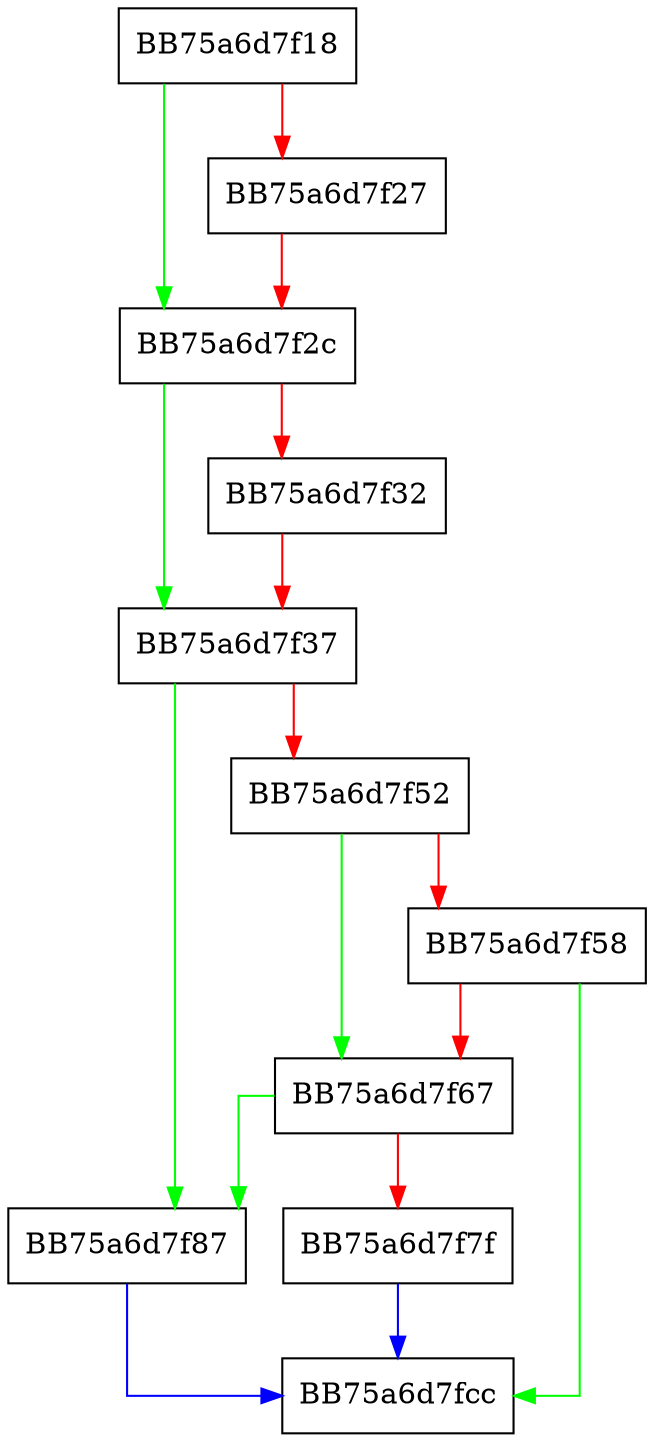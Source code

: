 digraph InitializeCache {
  node [shape="box"];
  graph [splines=ortho];
  BB75a6d7f18 -> BB75a6d7f2c [color="green"];
  BB75a6d7f18 -> BB75a6d7f27 [color="red"];
  BB75a6d7f27 -> BB75a6d7f2c [color="red"];
  BB75a6d7f2c -> BB75a6d7f37 [color="green"];
  BB75a6d7f2c -> BB75a6d7f32 [color="red"];
  BB75a6d7f32 -> BB75a6d7f37 [color="red"];
  BB75a6d7f37 -> BB75a6d7f87 [color="green"];
  BB75a6d7f37 -> BB75a6d7f52 [color="red"];
  BB75a6d7f52 -> BB75a6d7f67 [color="green"];
  BB75a6d7f52 -> BB75a6d7f58 [color="red"];
  BB75a6d7f58 -> BB75a6d7fcc [color="green"];
  BB75a6d7f58 -> BB75a6d7f67 [color="red"];
  BB75a6d7f67 -> BB75a6d7f87 [color="green"];
  BB75a6d7f67 -> BB75a6d7f7f [color="red"];
  BB75a6d7f7f -> BB75a6d7fcc [color="blue"];
  BB75a6d7f87 -> BB75a6d7fcc [color="blue"];
}